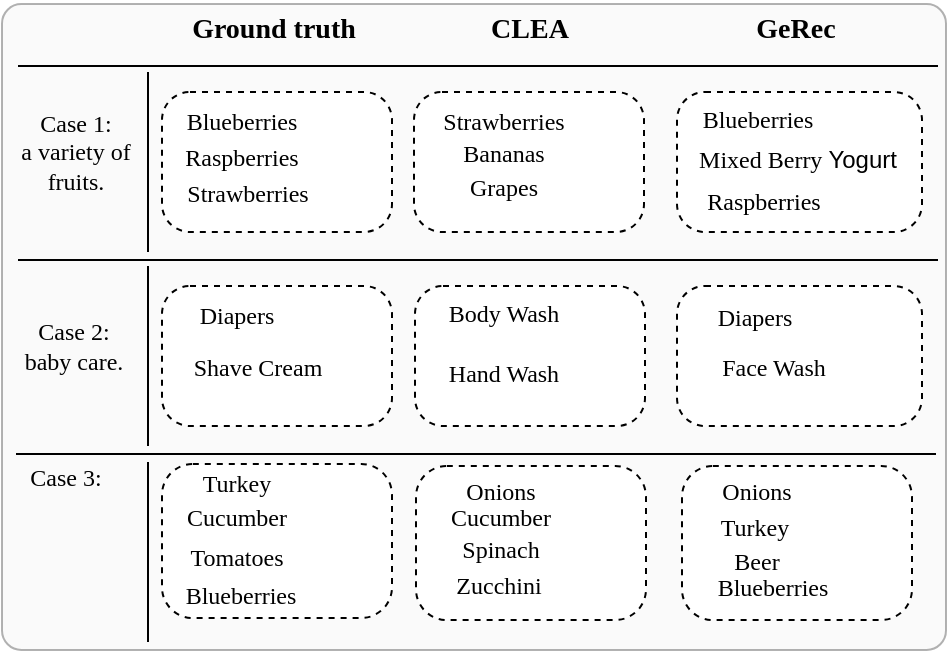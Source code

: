 <mxfile version="20.8.20" type="github">
  <diagram name="第 1 页" id="uoebSKNVaRH9ee-uVrY1">
    <mxGraphModel dx="1050" dy="493" grid="1" gridSize="10" guides="1" tooltips="1" connect="1" arrows="1" fold="1" page="1" pageScale="1" pageWidth="480" pageHeight="330" math="0" shadow="0">
      <root>
        <mxCell id="0" />
        <mxCell id="1" parent="0" />
        <mxCell id="llsBucWkbsvnYULdrbN6-1" value="" style="rounded=1;whiteSpace=wrap;html=1;arcSize=3;fillColor=#f5f5f5;strokeColor=#666666;opacity=50;fontColor=#333333;" parent="1" vertex="1">
          <mxGeometry x="3" y="3" width="472" height="323" as="geometry" />
        </mxCell>
        <mxCell id="llsBucWkbsvnYULdrbN6-23" value="&lt;font style=&quot;font-size: 14px;&quot; face=&quot;Comic Sans MS&quot;&gt;&lt;b&gt;Ground truth&lt;/b&gt;&lt;/font&gt;" style="text;strokeColor=none;align=center;fillColor=none;html=1;verticalAlign=middle;whiteSpace=wrap;rounded=0;" parent="1" vertex="1">
          <mxGeometry x="92" y="1" width="94" height="30" as="geometry" />
        </mxCell>
        <mxCell id="llsBucWkbsvnYULdrbN6-24" value="&lt;font style=&quot;font-size: 14px;&quot; face=&quot;Comic Sans MS&quot;&gt;&lt;b&gt;CLEA&lt;/b&gt;&lt;/font&gt;" style="text;strokeColor=none;align=center;fillColor=none;html=1;verticalAlign=middle;whiteSpace=wrap;rounded=0;" parent="1" vertex="1">
          <mxGeometry x="227" y="1" width="80" height="30" as="geometry" />
        </mxCell>
        <mxCell id="llsBucWkbsvnYULdrbN6-25" value="&lt;font style=&quot;font-size: 14px;&quot; face=&quot;Comic Sans MS&quot;&gt;&lt;b&gt;GeRec&lt;/b&gt;&lt;/font&gt;" style="text;strokeColor=none;align=center;fillColor=none;html=1;verticalAlign=middle;whiteSpace=wrap;rounded=0;" parent="1" vertex="1">
          <mxGeometry x="360" y="1" width="80" height="30" as="geometry" />
        </mxCell>
        <mxCell id="llsBucWkbsvnYULdrbN6-27" value="" style="endArrow=none;html=1;rounded=0;fontFamily=Comic Sans MS;" parent="1" edge="1">
          <mxGeometry width="50" height="50" relative="1" as="geometry">
            <mxPoint x="11" y="34" as="sourcePoint" />
            <mxPoint x="471" y="34" as="targetPoint" />
          </mxGeometry>
        </mxCell>
        <mxCell id="llsBucWkbsvnYULdrbN6-28" value="" style="endArrow=none;html=1;rounded=0;fontFamily=Comic Sans MS;" parent="1" edge="1">
          <mxGeometry width="50" height="50" relative="1" as="geometry">
            <mxPoint x="11" y="131" as="sourcePoint" />
            <mxPoint x="471" y="131" as="targetPoint" />
          </mxGeometry>
        </mxCell>
        <mxCell id="llsBucWkbsvnYULdrbN6-29" value="&lt;font face=&quot;Comic Sans MS&quot;&gt;Case 1:&lt;br&gt;a variety of&lt;br&gt;fruits.&lt;br&gt;&lt;/font&gt;" style="text;strokeColor=none;align=center;fillColor=none;html=1;verticalAlign=middle;whiteSpace=wrap;rounded=0;" parent="1" vertex="1">
          <mxGeometry x="6" y="44" width="68" height="66" as="geometry" />
        </mxCell>
        <mxCell id="llsBucWkbsvnYULdrbN6-31" value="" style="endArrow=none;html=1;rounded=0;fontFamily=Comic Sans MS;" parent="1" edge="1">
          <mxGeometry width="50" height="50" relative="1" as="geometry">
            <mxPoint x="10" y="228" as="sourcePoint" />
            <mxPoint x="470" y="228" as="targetPoint" />
          </mxGeometry>
        </mxCell>
        <mxCell id="Y1XCkqYvg7hs-93zsCJq-1" value="" style="rounded=1;whiteSpace=wrap;html=1;fontFamily=Comic Sans MS;fontSize=12;dashed=1;arcSize=20;" vertex="1" parent="1">
          <mxGeometry x="83" y="47" width="115" height="70" as="geometry" />
        </mxCell>
        <mxCell id="Y1XCkqYvg7hs-93zsCJq-2" value="" style="rounded=1;whiteSpace=wrap;html=1;fontFamily=Comic Sans MS;fontSize=12;dashed=1;arcSize=20;" vertex="1" parent="1">
          <mxGeometry x="83" y="144" width="115" height="70" as="geometry" />
        </mxCell>
        <mxCell id="Y1XCkqYvg7hs-93zsCJq-3" value="" style="rounded=1;whiteSpace=wrap;html=1;fontFamily=Comic Sans MS;fontSize=12;dashed=1;arcSize=20;" vertex="1" parent="1">
          <mxGeometry x="83" y="233" width="115" height="77" as="geometry" />
        </mxCell>
        <mxCell id="Y1XCkqYvg7hs-93zsCJq-4" value="" style="rounded=1;whiteSpace=wrap;html=1;fontFamily=Comic Sans MS;fontSize=12;dashed=1;arcSize=20;" vertex="1" parent="1">
          <mxGeometry x="209" y="47" width="115" height="70" as="geometry" />
        </mxCell>
        <mxCell id="Y1XCkqYvg7hs-93zsCJq-5" value="" style="rounded=1;whiteSpace=wrap;html=1;fontFamily=Comic Sans MS;fontSize=12;dashed=1;arcSize=20;" vertex="1" parent="1">
          <mxGeometry x="340.5" y="47" width="122.5" height="70" as="geometry" />
        </mxCell>
        <mxCell id="Y1XCkqYvg7hs-93zsCJq-6" value="" style="rounded=1;whiteSpace=wrap;html=1;fontFamily=Comic Sans MS;fontSize=12;dashed=1;arcSize=20;" vertex="1" parent="1">
          <mxGeometry x="209.5" y="144" width="115" height="70" as="geometry" />
        </mxCell>
        <mxCell id="Y1XCkqYvg7hs-93zsCJq-7" value="" style="rounded=1;whiteSpace=wrap;html=1;fontFamily=Comic Sans MS;fontSize=12;dashed=1;arcSize=20;" vertex="1" parent="1">
          <mxGeometry x="340.5" y="144" width="122.5" height="70" as="geometry" />
        </mxCell>
        <mxCell id="Y1XCkqYvg7hs-93zsCJq-10" value="&lt;font face=&quot;Comic Sans MS&quot;&gt;Blueberries&lt;/font&gt;" style="text;strokeColor=none;align=center;fillColor=none;html=1;verticalAlign=middle;whiteSpace=wrap;rounded=0;" vertex="1" parent="1">
          <mxGeometry x="83" y="47" width="80" height="30" as="geometry" />
        </mxCell>
        <mxCell id="Y1XCkqYvg7hs-93zsCJq-11" value="&lt;font face=&quot;Comic Sans MS&quot;&gt;Raspberries&lt;/font&gt;" style="text;strokeColor=none;align=center;fillColor=none;html=1;verticalAlign=middle;whiteSpace=wrap;rounded=0;" vertex="1" parent="1">
          <mxGeometry x="83" y="65" width="80" height="30" as="geometry" />
        </mxCell>
        <mxCell id="Y1XCkqYvg7hs-93zsCJq-12" value="&lt;font face=&quot;Comic Sans MS&quot;&gt;Strawberries&lt;/font&gt;" style="text;strokeColor=none;align=center;fillColor=none;html=1;verticalAlign=middle;whiteSpace=wrap;rounded=0;" vertex="1" parent="1">
          <mxGeometry x="86" y="83" width="80" height="30" as="geometry" />
        </mxCell>
        <mxCell id="Y1XCkqYvg7hs-93zsCJq-13" value="&lt;font face=&quot;Comic Sans MS&quot;&gt;Blueberries&lt;/font&gt;" style="text;strokeColor=none;align=center;fillColor=none;html=1;verticalAlign=middle;whiteSpace=wrap;rounded=0;" vertex="1" parent="1">
          <mxGeometry x="341" y="46" width="80" height="30" as="geometry" />
        </mxCell>
        <mxCell id="Y1XCkqYvg7hs-93zsCJq-14" value="&lt;font face=&quot;Comic Sans MS&quot;&gt;Strawberries&lt;/font&gt;" style="text;strokeColor=none;align=center;fillColor=none;html=1;verticalAlign=middle;whiteSpace=wrap;rounded=0;" vertex="1" parent="1">
          <mxGeometry x="214" y="47" width="80" height="30" as="geometry" />
        </mxCell>
        <mxCell id="Y1XCkqYvg7hs-93zsCJq-15" value="&lt;font face=&quot;Comic Sans MS&quot;&gt;Raspberries&lt;/font&gt;" style="text;strokeColor=none;align=center;fillColor=none;html=1;verticalAlign=middle;whiteSpace=wrap;rounded=0;" vertex="1" parent="1">
          <mxGeometry x="344" y="87" width="80" height="30" as="geometry" />
        </mxCell>
        <mxCell id="Y1XCkqYvg7hs-93zsCJq-16" value="&lt;font face=&quot;Comic Sans MS&quot;&gt;Bananas&lt;/font&gt;" style="text;strokeColor=none;align=center;fillColor=none;html=1;verticalAlign=middle;whiteSpace=wrap;rounded=0;" vertex="1" parent="1">
          <mxGeometry x="214" y="63" width="80" height="30" as="geometry" />
        </mxCell>
        <mxCell id="Y1XCkqYvg7hs-93zsCJq-17" value="&lt;font face=&quot;Comic Sans MS&quot;&gt;Grapes&lt;/font&gt;" style="text;strokeColor=none;align=center;fillColor=none;html=1;verticalAlign=middle;whiteSpace=wrap;rounded=0;" vertex="1" parent="1">
          <mxGeometry x="214" y="80" width="80" height="30" as="geometry" />
        </mxCell>
        <mxCell id="Y1XCkqYvg7hs-93zsCJq-18" value="&lt;font face=&quot;Comic Sans MS&quot;&gt;Mixed Berry&amp;nbsp;&lt;/font&gt;Yogurt" style="text;strokeColor=none;align=center;fillColor=none;html=1;verticalAlign=middle;whiteSpace=wrap;rounded=0;" vertex="1" parent="1">
          <mxGeometry x="332" y="66" width="138" height="30" as="geometry" />
        </mxCell>
        <mxCell id="Y1XCkqYvg7hs-93zsCJq-19" value="&lt;font face=&quot;Comic Sans MS&quot;&gt;Diapers&lt;/font&gt;" style="text;strokeColor=none;align=center;fillColor=none;html=1;verticalAlign=middle;whiteSpace=wrap;rounded=0;" vertex="1" parent="1">
          <mxGeometry x="89" y="144" width="63" height="30" as="geometry" />
        </mxCell>
        <mxCell id="Y1XCkqYvg7hs-93zsCJq-20" value="&lt;font face=&quot;Comic Sans MS&quot;&gt;Shave Cream&lt;/font&gt;" style="text;strokeColor=none;align=center;fillColor=none;html=1;verticalAlign=middle;whiteSpace=wrap;rounded=0;" vertex="1" parent="1">
          <mxGeometry x="90" y="170" width="82" height="30" as="geometry" />
        </mxCell>
        <mxCell id="Y1XCkqYvg7hs-93zsCJq-22" value="&lt;font face=&quot;Comic Sans MS&quot;&gt;Diapers&lt;/font&gt;" style="text;strokeColor=none;align=center;fillColor=none;html=1;verticalAlign=middle;whiteSpace=wrap;rounded=0;" vertex="1" parent="1">
          <mxGeometry x="348" y="145" width="63" height="30" as="geometry" />
        </mxCell>
        <mxCell id="Y1XCkqYvg7hs-93zsCJq-23" value="&lt;font face=&quot;Comic Sans MS&quot;&gt;Face Wash&lt;/font&gt;" style="text;strokeColor=none;align=center;fillColor=none;html=1;verticalAlign=middle;whiteSpace=wrap;rounded=0;" vertex="1" parent="1">
          <mxGeometry x="348" y="170" width="82" height="30" as="geometry" />
        </mxCell>
        <mxCell id="Y1XCkqYvg7hs-93zsCJq-24" value="&lt;font face=&quot;Comic Sans MS&quot;&gt;Body Wash&lt;/font&gt;" style="text;strokeColor=none;align=center;fillColor=none;html=1;verticalAlign=middle;whiteSpace=wrap;rounded=0;" vertex="1" parent="1">
          <mxGeometry x="213" y="143" width="82" height="30" as="geometry" />
        </mxCell>
        <mxCell id="Y1XCkqYvg7hs-93zsCJq-25" value="&lt;font face=&quot;Comic Sans MS&quot;&gt;Hand Wash&lt;/font&gt;" style="text;strokeColor=none;align=center;fillColor=none;html=1;verticalAlign=middle;whiteSpace=wrap;rounded=0;" vertex="1" parent="1">
          <mxGeometry x="213" y="173" width="82" height="30" as="geometry" />
        </mxCell>
        <mxCell id="Y1XCkqYvg7hs-93zsCJq-26" value="&lt;font face=&quot;Comic Sans MS&quot;&gt;Turkey&lt;/font&gt;" style="text;strokeColor=none;align=center;fillColor=none;html=1;verticalAlign=middle;whiteSpace=wrap;rounded=0;" vertex="1" parent="1">
          <mxGeometry x="89" y="228" width="63" height="30" as="geometry" />
        </mxCell>
        <mxCell id="Y1XCkqYvg7hs-93zsCJq-27" value="&lt;font face=&quot;Comic Sans MS&quot;&gt;Cucumber&lt;/font&gt;" style="text;strokeColor=none;align=center;fillColor=none;html=1;verticalAlign=middle;whiteSpace=wrap;rounded=0;" vertex="1" parent="1">
          <mxGeometry x="89" y="245" width="63" height="30" as="geometry" />
        </mxCell>
        <mxCell id="Y1XCkqYvg7hs-93zsCJq-28" value="&lt;font face=&quot;Comic Sans MS&quot;&gt;Tomatoes&lt;/font&gt;" style="text;strokeColor=none;align=center;fillColor=none;html=1;verticalAlign=middle;whiteSpace=wrap;rounded=0;" vertex="1" parent="1">
          <mxGeometry x="89" y="265" width="63" height="30" as="geometry" />
        </mxCell>
        <mxCell id="Y1XCkqYvg7hs-93zsCJq-29" value="&lt;font face=&quot;Comic Sans MS&quot;&gt;Blueberries&lt;/font&gt;" style="text;strokeColor=none;align=center;fillColor=none;html=1;verticalAlign=middle;whiteSpace=wrap;rounded=0;" vertex="1" parent="1">
          <mxGeometry x="91" y="284" width="63" height="30" as="geometry" />
        </mxCell>
        <mxCell id="Y1XCkqYvg7hs-93zsCJq-30" value="" style="rounded=1;whiteSpace=wrap;html=1;fontFamily=Comic Sans MS;fontSize=12;dashed=1;arcSize=20;" vertex="1" parent="1">
          <mxGeometry x="210" y="234" width="115" height="77" as="geometry" />
        </mxCell>
        <mxCell id="Y1XCkqYvg7hs-93zsCJq-31" value="" style="rounded=1;whiteSpace=wrap;html=1;fontFamily=Comic Sans MS;fontSize=12;dashed=1;arcSize=20;" vertex="1" parent="1">
          <mxGeometry x="343" y="234" width="115" height="77" as="geometry" />
        </mxCell>
        <mxCell id="Y1XCkqYvg7hs-93zsCJq-32" value="&lt;font face=&quot;Comic Sans MS&quot;&gt;Turkey&lt;/font&gt;" style="text;strokeColor=none;align=center;fillColor=none;html=1;verticalAlign=middle;whiteSpace=wrap;rounded=0;" vertex="1" parent="1">
          <mxGeometry x="348" y="250" width="63" height="30" as="geometry" />
        </mxCell>
        <mxCell id="Y1XCkqYvg7hs-93zsCJq-33" value="&lt;font face=&quot;Comic Sans MS&quot;&gt;Onions&lt;/font&gt;" style="text;strokeColor=none;align=center;fillColor=none;html=1;verticalAlign=middle;whiteSpace=wrap;rounded=0;" vertex="1" parent="1">
          <mxGeometry x="349" y="232" width="63" height="30" as="geometry" />
        </mxCell>
        <mxCell id="Y1XCkqYvg7hs-93zsCJq-34" value="&lt;font face=&quot;Comic Sans MS&quot;&gt;Onions&lt;/font&gt;" style="text;strokeColor=none;align=center;fillColor=none;html=1;verticalAlign=middle;whiteSpace=wrap;rounded=0;" vertex="1" parent="1">
          <mxGeometry x="221" y="232" width="63" height="30" as="geometry" />
        </mxCell>
        <mxCell id="Y1XCkqYvg7hs-93zsCJq-35" value="&lt;font face=&quot;Comic Sans MS&quot;&gt;Cucumber&lt;/font&gt;" style="text;strokeColor=none;align=center;fillColor=none;html=1;verticalAlign=middle;whiteSpace=wrap;rounded=0;" vertex="1" parent="1">
          <mxGeometry x="221" y="245" width="63" height="30" as="geometry" />
        </mxCell>
        <mxCell id="Y1XCkqYvg7hs-93zsCJq-36" value="&lt;font face=&quot;Comic Sans MS&quot;&gt;Spinach&lt;/font&gt;" style="text;strokeColor=none;align=center;fillColor=none;html=1;verticalAlign=middle;whiteSpace=wrap;rounded=0;" vertex="1" parent="1">
          <mxGeometry x="221" y="261" width="63" height="30" as="geometry" />
        </mxCell>
        <mxCell id="Y1XCkqYvg7hs-93zsCJq-37" value="&lt;font face=&quot;Comic Sans MS&quot;&gt;Zucchini&lt;/font&gt;" style="text;strokeColor=none;align=center;fillColor=none;html=1;verticalAlign=middle;whiteSpace=wrap;rounded=0;" vertex="1" parent="1">
          <mxGeometry x="220" y="279" width="63" height="30" as="geometry" />
        </mxCell>
        <mxCell id="Y1XCkqYvg7hs-93zsCJq-38" value="&lt;font face=&quot;Comic Sans MS&quot;&gt;Beer&lt;/font&gt;" style="text;strokeColor=none;align=center;fillColor=none;html=1;verticalAlign=middle;whiteSpace=wrap;rounded=0;" vertex="1" parent="1">
          <mxGeometry x="349" y="267" width="63" height="30" as="geometry" />
        </mxCell>
        <mxCell id="Y1XCkqYvg7hs-93zsCJq-39" value="&lt;font face=&quot;Comic Sans MS&quot;&gt;Blueberries&lt;/font&gt;" style="text;strokeColor=none;align=center;fillColor=none;html=1;verticalAlign=middle;whiteSpace=wrap;rounded=0;" vertex="1" parent="1">
          <mxGeometry x="357" y="280" width="63" height="30" as="geometry" />
        </mxCell>
        <mxCell id="Y1XCkqYvg7hs-93zsCJq-40" value="&lt;font face=&quot;Comic Sans MS&quot;&gt;Case 2:&lt;br&gt;baby care.&lt;br&gt;&lt;/font&gt;" style="text;strokeColor=none;align=center;fillColor=none;html=1;verticalAlign=middle;whiteSpace=wrap;rounded=0;" vertex="1" parent="1">
          <mxGeometry x="5" y="159" width="68" height="30" as="geometry" />
        </mxCell>
        <mxCell id="Y1XCkqYvg7hs-93zsCJq-41" value="&lt;font face=&quot;Comic Sans MS&quot;&gt;Case 3:&lt;br&gt;&lt;br&gt;&lt;/font&gt;" style="text;strokeColor=none;align=center;fillColor=none;html=1;verticalAlign=middle;whiteSpace=wrap;rounded=0;" vertex="1" parent="1">
          <mxGeometry x="11" y="232" width="48" height="30" as="geometry" />
        </mxCell>
        <mxCell id="Y1XCkqYvg7hs-93zsCJq-42" value="" style="endArrow=none;html=1;rounded=0;fontFamily=Comic Sans MS;" edge="1" parent="1">
          <mxGeometry width="50" height="50" relative="1" as="geometry">
            <mxPoint x="76" y="37" as="sourcePoint" />
            <mxPoint x="76" y="127" as="targetPoint" />
          </mxGeometry>
        </mxCell>
        <mxCell id="Y1XCkqYvg7hs-93zsCJq-43" value="" style="endArrow=none;html=1;rounded=0;fontFamily=Comic Sans MS;" edge="1" parent="1">
          <mxGeometry width="50" height="50" relative="1" as="geometry">
            <mxPoint x="76" y="134" as="sourcePoint" />
            <mxPoint x="76" y="224" as="targetPoint" />
          </mxGeometry>
        </mxCell>
        <mxCell id="Y1XCkqYvg7hs-93zsCJq-44" value="" style="endArrow=none;html=1;rounded=0;fontFamily=Comic Sans MS;" edge="1" parent="1">
          <mxGeometry width="50" height="50" relative="1" as="geometry">
            <mxPoint x="76" y="232" as="sourcePoint" />
            <mxPoint x="76" y="322" as="targetPoint" />
          </mxGeometry>
        </mxCell>
      </root>
    </mxGraphModel>
  </diagram>
</mxfile>
